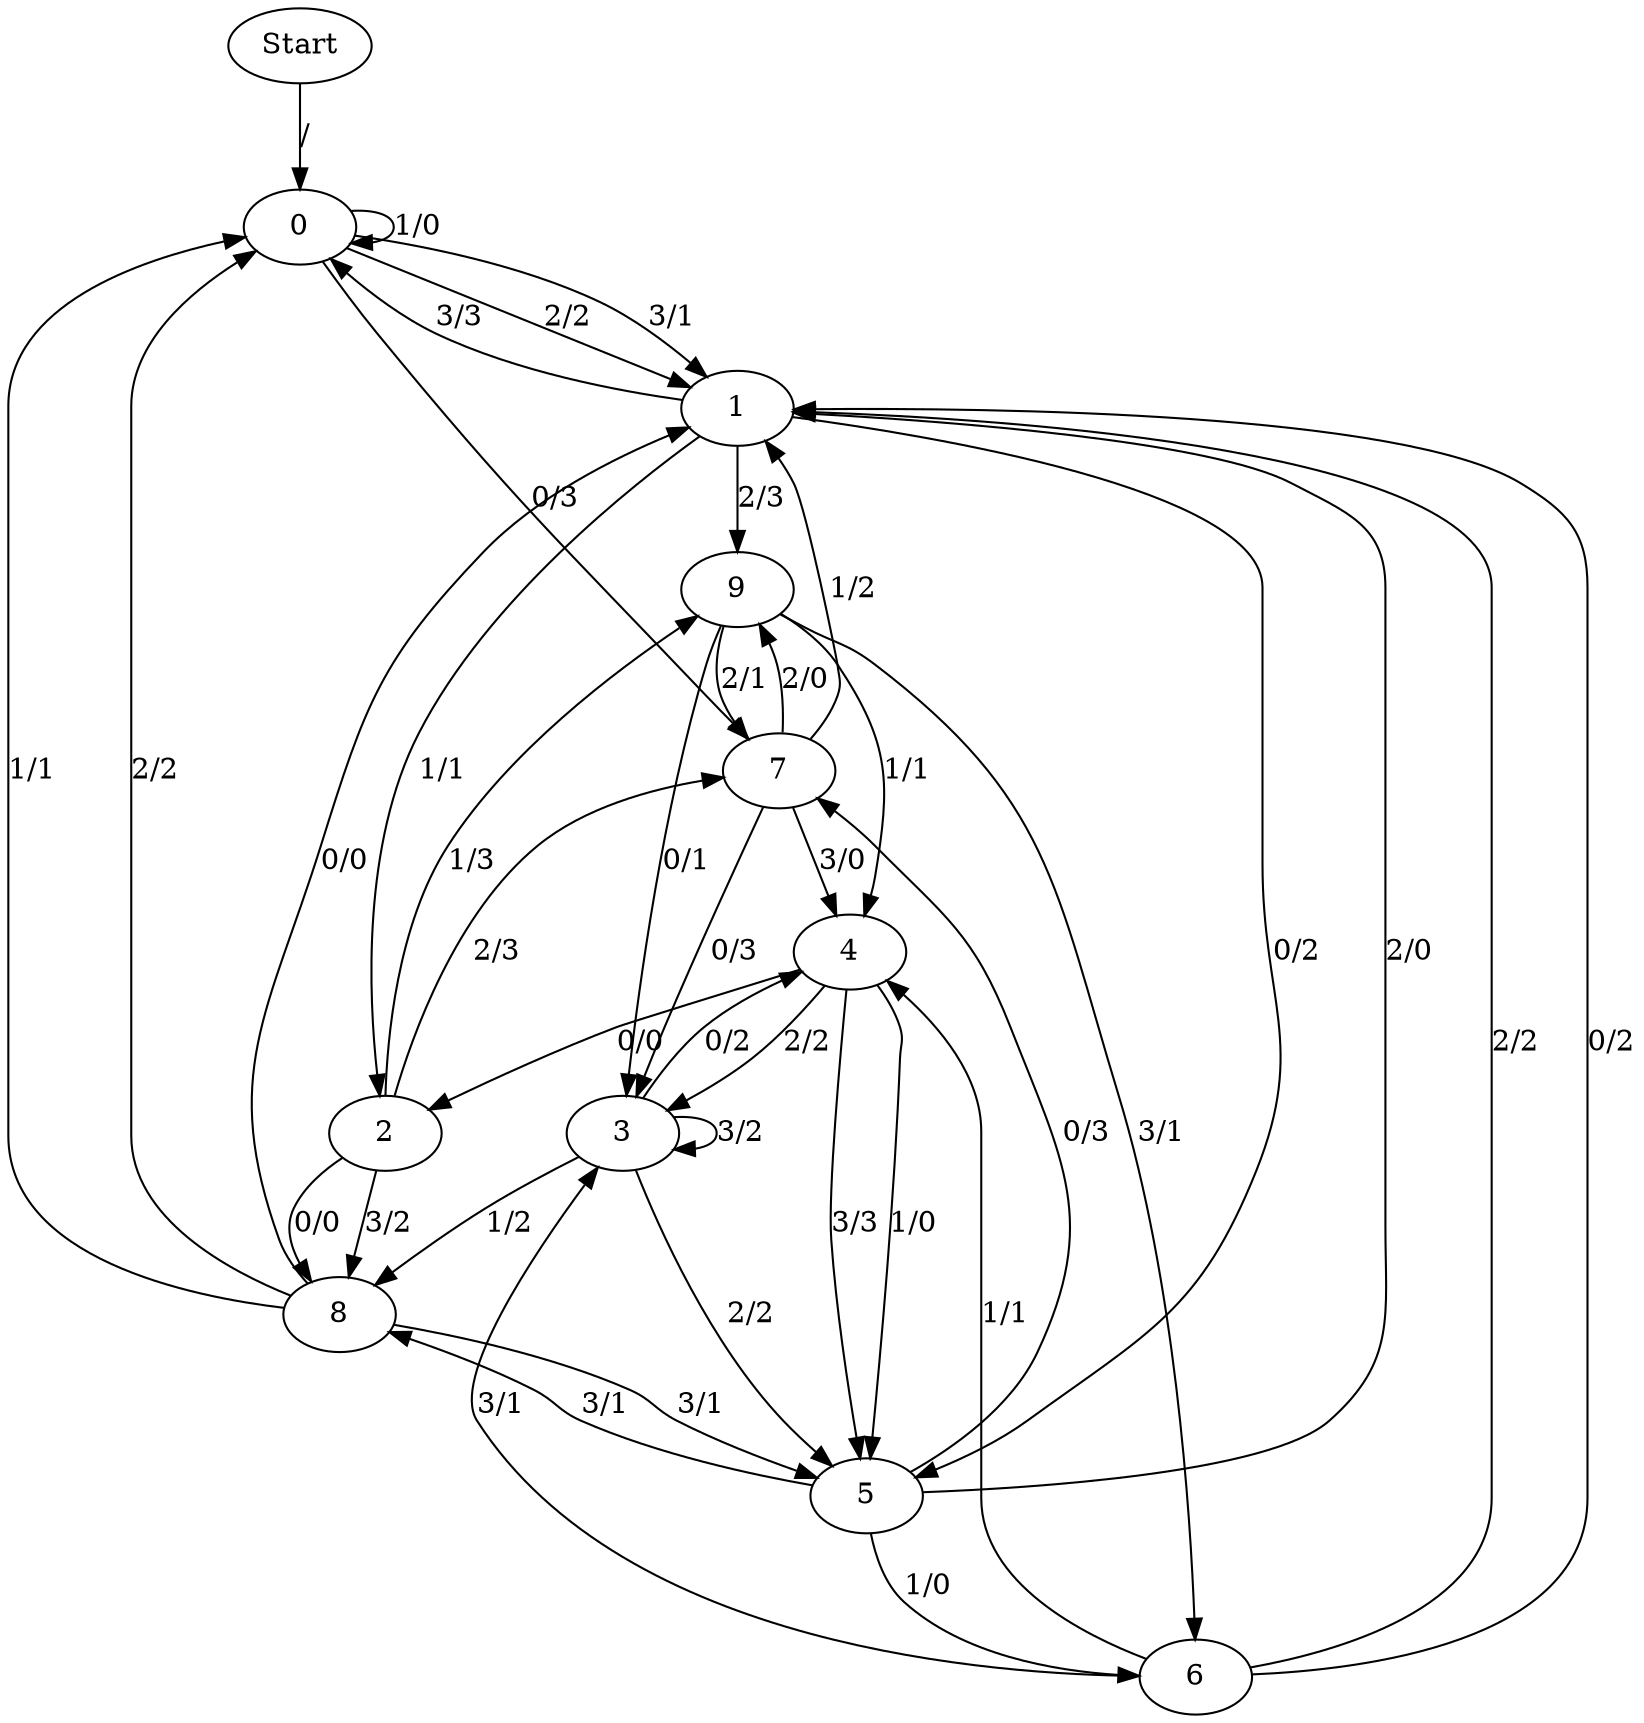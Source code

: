 digraph {
	Start -> 0 [label="/"]
	0 -> 0 [label="1/0"]
	0 -> 1 [label="2/2"]
	0 -> 1 [label="3/1"]
	0 -> 7 [label="0/3"]
	3 -> 8 [label="1/2"]
	3 -> 5 [label="2/2"]
	3 -> 3 [label="3/2"]
	3 -> 4 [label="0/2"]
	4 -> 2 [label="0/0"]
	4 -> 5 [label="1/0"]
	4 -> 3 [label="2/2"]
	4 -> 5 [label="3/3"]
	5 -> 7 [label="0/3"]
	5 -> 6 [label="1/0"]
	5 -> 1 [label="2/0"]
	5 -> 8 [label="3/1"]
	6 -> 1 [label="0/2"]
	6 -> 4 [label="1/1"]
	6 -> 1 [label="2/2"]
	6 -> 3 [label="3/1"]
	1 -> 5 [label="0/2"]
	1 -> 2 [label="1/1"]
	1 -> 9 [label="2/3"]
	1 -> 0 [label="3/3"]
	2 -> 8 [label="0/0"]
	2 -> 9 [label="1/3"]
	2 -> 7 [label="2/3"]
	2 -> 8 [label="3/2"]
	8 -> 1 [label="0/0"]
	8 -> 0 [label="1/1"]
	8 -> 0 [label="2/2"]
	8 -> 5 [label="3/1"]
	7 -> 3 [label="0/3"]
	7 -> 1 [label="1/2"]
	7 -> 9 [label="2/0"]
	7 -> 4 [label="3/0"]
	9 -> 4 [label="1/1"]
	9 -> 7 [label="2/1"]
	9 -> 6 [label="3/1"]
	9 -> 3 [label="0/1"]
}